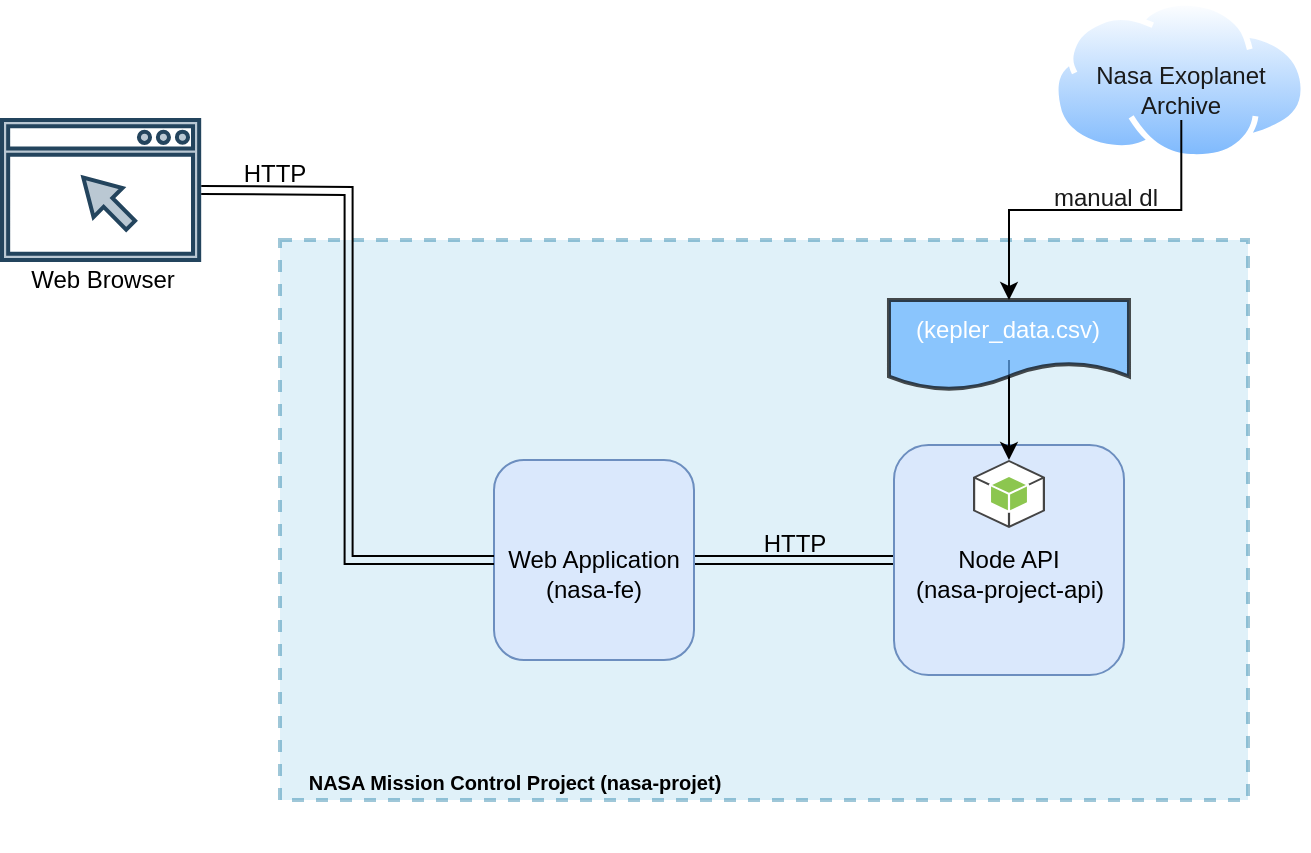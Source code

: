 <mxfile version="15.8.7" type="device"><diagram id="yLxorb2J_0gAN4Lswbhj" name="Page-1"><mxGraphModel dx="820" dy="553" grid="1" gridSize="10" guides="1" tooltips="1" connect="1" arrows="1" fold="1" page="1" pageScale="1" pageWidth="1100" pageHeight="850" background="none" math="0" shadow="0"><root><mxCell id="0"/><mxCell id="1" parent="0"/><mxCell id="WeHqNrJhPxdJs0SRAS9N-8" value="" style="rounded=0;whiteSpace=wrap;html=1;labelBackgroundColor=none;dashed=1;strokeColor=#10739e;perimeterSpacing=0;strokeWidth=2;fillColor=#b1ddf0;opacity=40;" parent="1" vertex="1"><mxGeometry x="359" y="345" width="484" height="280" as="geometry"/></mxCell><mxCell id="WeHqNrJhPxdJs0SRAS9N-4" value="" style="edgeStyle=orthogonalEdgeStyle;rounded=0;orthogonalLoop=1;jettySize=auto;html=1;shape=link;" parent="1" source="WeHqNrJhPxdJs0SRAS9N-1" target="WeHqNrJhPxdJs0SRAS9N-3" edge="1"><mxGeometry relative="1" as="geometry"/></mxCell><mxCell id="WeHqNrJhPxdJs0SRAS9N-1" value="Web Application" style="whiteSpace=wrap;html=1;aspect=fixed;fillColor=#dae8fc;strokeColor=#6c8ebf;rounded=1;" parent="1" vertex="1"><mxGeometry x="466" y="455" width="100" height="100" as="geometry"/></mxCell><mxCell id="WeHqNrJhPxdJs0SRAS9N-3" value="Node API" style="whiteSpace=wrap;html=1;aspect=fixed;labelBackgroundColor=none;fillColor=#dae8fc;strokeColor=#6c8ebf;rounded=1;" parent="1" vertex="1"><mxGeometry x="666" y="447.5" width="115" height="115" as="geometry"/></mxCell><mxCell id="WeHqNrJhPxdJs0SRAS9N-5" value="HTTP" style="text;html=1;align=center;verticalAlign=middle;resizable=0;points=[];autosize=1;strokeColor=none;fillColor=none;" parent="1" vertex="1"><mxGeometry x="591" y="487" width="50" height="20" as="geometry"/></mxCell><mxCell id="WeHqNrJhPxdJs0SRAS9N-9" value="&lt;p&gt;&lt;font style=&quot;font-size: 10px&quot;&gt;NASA Mission Control Project (nasa-projet)&lt;/font&gt;&lt;/p&gt;" style="text;strokeColor=none;fillColor=none;html=1;fontSize=24;fontStyle=1;verticalAlign=middle;align=center;dashed=1;labelBackgroundColor=none;" parent="1" vertex="1"><mxGeometry x="366" y="602" width="220" height="20" as="geometry"/></mxCell><mxCell id="1WTHmn72mVk34fDn99j9-1" value="(nasa-fe)" style="text;html=1;strokeColor=none;fillColor=none;align=center;verticalAlign=middle;whiteSpace=wrap;rounded=0;dashed=1;opacity=40;" vertex="1" parent="1"><mxGeometry x="486" y="505" width="60" height="30" as="geometry"/></mxCell><mxCell id="1WTHmn72mVk34fDn99j9-2" value="(nasa-project-api)" style="text;html=1;strokeColor=none;fillColor=none;align=center;verticalAlign=middle;whiteSpace=wrap;rounded=0;dashed=1;opacity=40;" vertex="1" parent="1"><mxGeometry x="673.5" y="505" width="100" height="30" as="geometry"/></mxCell><mxCell id="1WTHmn72mVk34fDn99j9-5" style="edgeStyle=orthogonalEdgeStyle;rounded=0;orthogonalLoop=1;jettySize=auto;html=1;entryX=0;entryY=0.5;entryDx=0;entryDy=0;shape=link;" edge="1" parent="1" target="WeHqNrJhPxdJs0SRAS9N-1"><mxGeometry relative="1" as="geometry"><mxPoint x="319.59" y="320.0" as="sourcePoint"/></mxGeometry></mxCell><mxCell id="1WTHmn72mVk34fDn99j9-3" value="" style="sketch=0;pointerEvents=1;shadow=0;dashed=0;html=1;strokeColor=#23445d;fillColor=#bac8d3;aspect=fixed;labelPosition=center;verticalLabelPosition=bottom;verticalAlign=top;align=center;outlineConnect=0;shape=mxgraph.vvd.web_browser;strokeWidth=2;" vertex="1" parent="1"><mxGeometry x="220" y="285" width="98.59" height="70" as="geometry"/></mxCell><mxCell id="1WTHmn72mVk34fDn99j9-6" value="Web Browser" style="text;html=1;strokeColor=none;fillColor=none;align=center;verticalAlign=middle;whiteSpace=wrap;rounded=0;dashed=1;" vertex="1" parent="1"><mxGeometry x="220" y="355" width="101" height="20" as="geometry"/></mxCell><mxCell id="1WTHmn72mVk34fDn99j9-7" value="" style="outlineConnect=0;dashed=0;verticalLabelPosition=bottom;verticalAlign=top;align=center;html=1;shape=mxgraph.aws3.android;fillColor=#8CC64F;gradientColor=none;strokeColor=default;strokeWidth=2;" vertex="1" parent="1"><mxGeometry x="705.5" y="455" width="36" height="34" as="geometry"/></mxCell><mxCell id="1WTHmn72mVk34fDn99j9-8" value="HTTP" style="text;html=1;align=center;verticalAlign=middle;resizable=0;points=[];autosize=1;strokeColor=none;fillColor=none;" vertex="1" parent="1"><mxGeometry x="331" y="302" width="50" height="20" as="geometry"/></mxCell><mxCell id="1WTHmn72mVk34fDn99j9-21" value="" style="edgeStyle=orthogonalEdgeStyle;rounded=0;orthogonalLoop=1;jettySize=auto;html=1;fontColor=#FFFFFF;" edge="1" parent="1" source="1WTHmn72mVk34fDn99j9-13" target="1WTHmn72mVk34fDn99j9-7"><mxGeometry relative="1" as="geometry"/></mxCell><mxCell id="1WTHmn72mVk34fDn99j9-12" value="" style="shape=document;whiteSpace=wrap;html=1;boundedLbl=1;rounded=1;strokeColor=default;strokeWidth=2;fillColor=#66B2FF;opacity=70;" vertex="1" parent="1"><mxGeometry x="663.49" y="375" width="120" height="45" as="geometry"/></mxCell><mxCell id="1WTHmn72mVk34fDn99j9-13" value="&lt;font color=&quot;#ffffff&quot;&gt;(kepler_data.csv)&lt;/font&gt;" style="text;html=1;strokeColor=none;fillColor=none;align=center;verticalAlign=middle;whiteSpace=wrap;rounded=0;" vertex="1" parent="1"><mxGeometry x="693.49" y="375" width="60" height="30" as="geometry"/></mxCell><mxCell id="1WTHmn72mVk34fDn99j9-24" value="" style="group" vertex="1" connectable="0" parent="1"><mxGeometry x="745" y="225" width="127.25" height="80" as="geometry"/></mxCell><mxCell id="1WTHmn72mVk34fDn99j9-22" value="" style="aspect=fixed;perimeter=ellipsePerimeter;html=1;align=center;shadow=0;dashed=0;spacingTop=3;image;image=img/lib/active_directory/internet_cloud.svg;rounded=1;fontColor=#FFFFFF;strokeColor=default;strokeWidth=2;fillColor=#66B2FF;" vertex="1" parent="1WTHmn72mVk34fDn99j9-24"><mxGeometry x="0.27" width="126.98" height="80" as="geometry"/></mxCell><mxCell id="1WTHmn72mVk34fDn99j9-17" value="&lt;font color=&quot;#1a1a1a&quot;&gt;Nasa Exoplanet Archive&lt;/font&gt;" style="text;html=1;strokeColor=none;fillColor=none;align=center;verticalAlign=middle;whiteSpace=wrap;rounded=0;fontColor=#FFFFFF;" vertex="1" parent="1WTHmn72mVk34fDn99j9-24"><mxGeometry x="1" y="30" width="127.25" height="30" as="geometry"/></mxCell><mxCell id="1WTHmn72mVk34fDn99j9-25" value="manual dl" style="text;html=1;strokeColor=none;fillColor=none;align=center;verticalAlign=middle;whiteSpace=wrap;rounded=0;fontColor=#1A1A1A;" vertex="1" parent="1"><mxGeometry x="741.5" y="309" width="60" height="30" as="geometry"/></mxCell><mxCell id="1WTHmn72mVk34fDn99j9-28" style="edgeStyle=orthogonalEdgeStyle;rounded=0;orthogonalLoop=1;jettySize=auto;html=1;fontColor=#1A1A1A;" edge="1" parent="1" source="1WTHmn72mVk34fDn99j9-17" target="1WTHmn72mVk34fDn99j9-13"><mxGeometry relative="1" as="geometry"/></mxCell></root></mxGraphModel></diagram></mxfile>